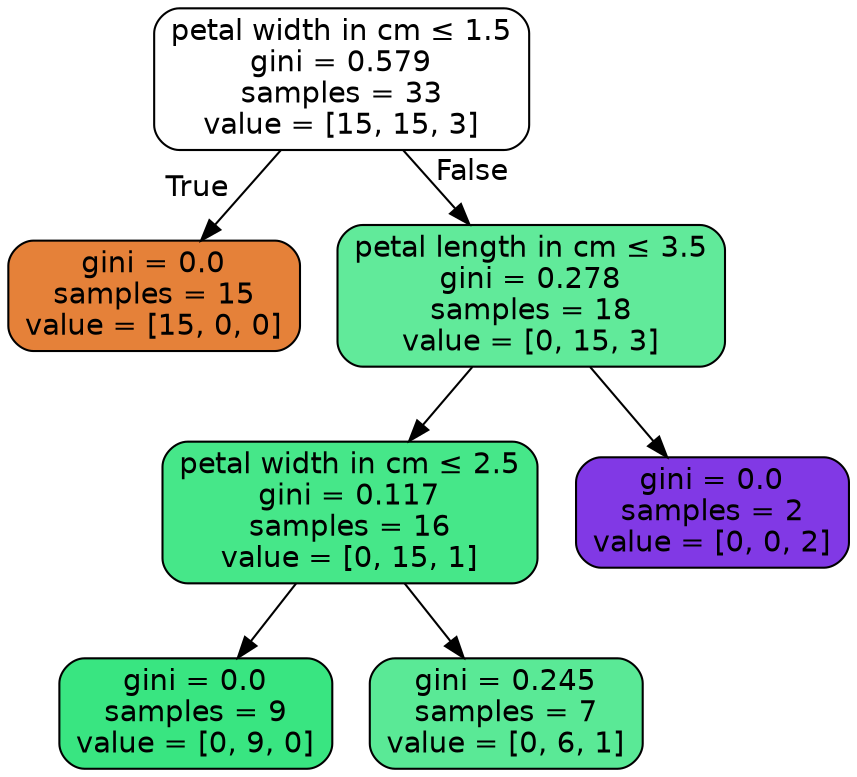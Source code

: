 digraph Tree {
node [shape=box, style="filled, rounded", color="black", fontname="helvetica"] ;
edge [fontname="helvetica"] ;
0 [label=<petal width in cm &le; 1.5<br/>gini = 0.579<br/>samples = 33<br/>value = [15, 15, 3]>, fillcolor="#ffffff"] ;
1 [label=<gini = 0.0<br/>samples = 15<br/>value = [15, 0, 0]>, fillcolor="#e58139"] ;
0 -> 1 [labeldistance=2.5, labelangle=45, headlabel="True"] ;
2 [label=<petal length in cm &le; 3.5<br/>gini = 0.278<br/>samples = 18<br/>value = [0, 15, 3]>, fillcolor="#61ea9a"] ;
0 -> 2 [labeldistance=2.5, labelangle=-45, headlabel="False"] ;
3 [label=<petal width in cm &le; 2.5<br/>gini = 0.117<br/>samples = 16<br/>value = [0, 15, 1]>, fillcolor="#46e789"] ;
2 -> 3 ;
4 [label=<gini = 0.0<br/>samples = 9<br/>value = [0, 9, 0]>, fillcolor="#39e581"] ;
3 -> 4 ;
5 [label=<gini = 0.245<br/>samples = 7<br/>value = [0, 6, 1]>, fillcolor="#5ae996"] ;
3 -> 5 ;
6 [label=<gini = 0.0<br/>samples = 2<br/>value = [0, 0, 2]>, fillcolor="#8139e5"] ;
2 -> 6 ;
}